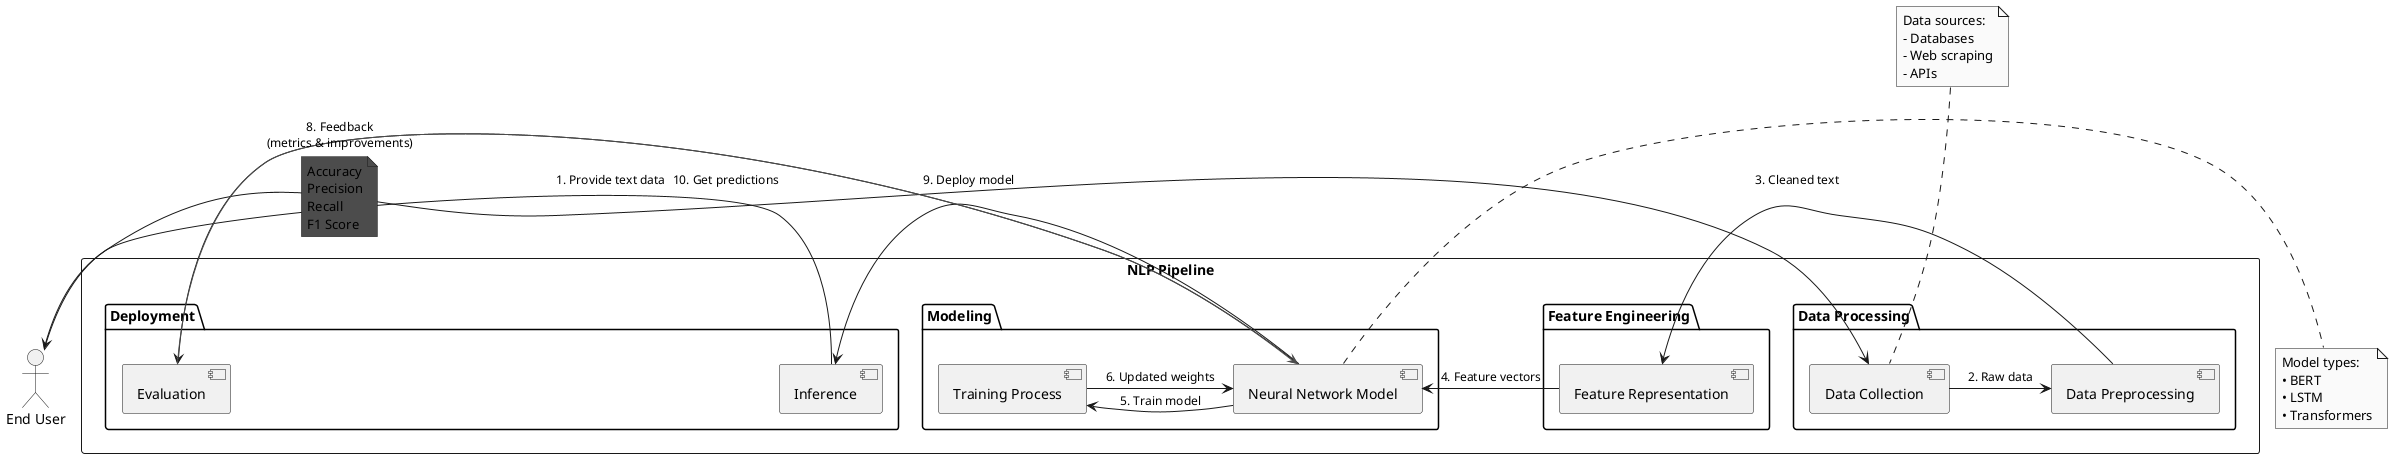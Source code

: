 @startuml
skinparam monochrome true
skinparam defaultFontName Arial
skinparam classFontSize 14
skinparam actorFontSize 14
skinparam ArrowFontSize 12

actor "End User" as User

rectangle "NLP Pipeline" {
  package "Data Processing" {
    [Data Collection] as DataCollection
    [Data Preprocessing] as DataPreprocessing
  }
  
  package "Feature Engineering" {
    [Feature Representation] as FeatureRep
  }
  
  package "Modeling" {
    [Neural Network Model] as NNModel
    [Training Process] as Training
  }
  
  package "Deployment" {
    [Evaluation] as Eval
    [Inference] as Infer
  }
}

' Main Data Flow
User -> DataCollection : 1. Provide text data
DataCollection -> DataPreprocessing : 2. Raw data
DataPreprocessing -> FeatureRep : 3. Cleaned text
FeatureRep -> NNModel : 4. Feature vectors
NNModel -> Training : 5. Train model
Training -> NNModel : 6. Updated weights
NNModel -> Infer : 9. Deploy model
Infer -> User : 10. Get predictions

' Enhanced Feedback Loop
NNModel -> Eval : 7. Evaluate
Eval -[#bold,#red]-> NNModel : 8. Feedback\n(metrics & improvements)
note on link #red: Accuracy\nPrecision\nRecall\nF1 Score

' Notes
note top of DataCollection
  Data sources:
  - Databases
  - Web scraping
  - APIs
end note

note right of NNModel
  Model types:
  • BERT
  • LSTM
  • Transformers
end note
@enduml